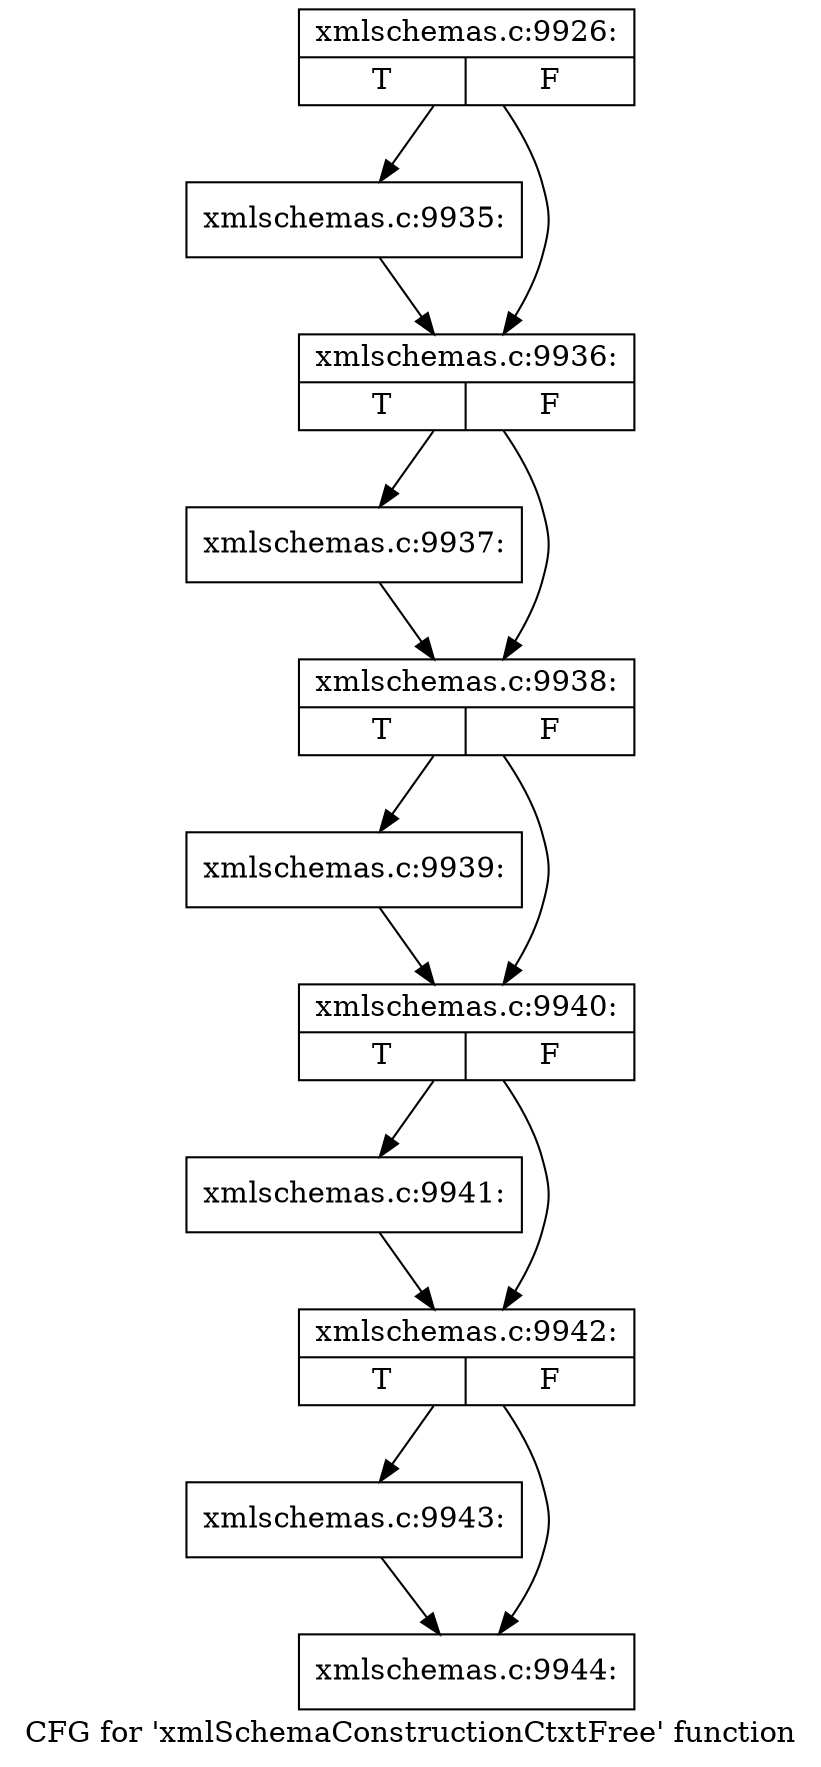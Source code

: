 digraph "CFG for 'xmlSchemaConstructionCtxtFree' function" {
	label="CFG for 'xmlSchemaConstructionCtxtFree' function";

	Node0x55d025d10fc0 [shape=record,label="{xmlschemas.c:9926:|{<s0>T|<s1>F}}"];
	Node0x55d025d10fc0 -> Node0x55d025d10e70;
	Node0x55d025d10fc0 -> Node0x55d025d10ec0;
	Node0x55d025d10e70 [shape=record,label="{xmlschemas.c:9935:}"];
	Node0x55d025d10e70 -> Node0x55d025d10ec0;
	Node0x55d025d10ec0 [shape=record,label="{xmlschemas.c:9936:|{<s0>T|<s1>F}}"];
	Node0x55d025d10ec0 -> Node0x55d025e09c90;
	Node0x55d025d10ec0 -> Node0x55d025e09ce0;
	Node0x55d025e09c90 [shape=record,label="{xmlschemas.c:9937:}"];
	Node0x55d025e09c90 -> Node0x55d025e09ce0;
	Node0x55d025e09ce0 [shape=record,label="{xmlschemas.c:9938:|{<s0>T|<s1>F}}"];
	Node0x55d025e09ce0 -> Node0x55d025e0a2d0;
	Node0x55d025e09ce0 -> Node0x55d025e0a320;
	Node0x55d025e0a2d0 [shape=record,label="{xmlschemas.c:9939:}"];
	Node0x55d025e0a2d0 -> Node0x55d025e0a320;
	Node0x55d025e0a320 [shape=record,label="{xmlschemas.c:9940:|{<s0>T|<s1>F}}"];
	Node0x55d025e0a320 -> Node0x55d025e0af90;
	Node0x55d025e0a320 -> Node0x55d025e0afe0;
	Node0x55d025e0af90 [shape=record,label="{xmlschemas.c:9941:}"];
	Node0x55d025e0af90 -> Node0x55d025e0afe0;
	Node0x55d025e0afe0 [shape=record,label="{xmlschemas.c:9942:|{<s0>T|<s1>F}}"];
	Node0x55d025e0afe0 -> Node0x55d025e0b800;
	Node0x55d025e0afe0 -> Node0x55d025e0b850;
	Node0x55d025e0b800 [shape=record,label="{xmlschemas.c:9943:}"];
	Node0x55d025e0b800 -> Node0x55d025e0b850;
	Node0x55d025e0b850 [shape=record,label="{xmlschemas.c:9944:}"];
}
